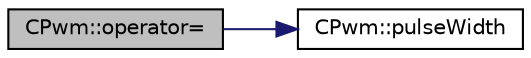 digraph "CPwm::operator="
{
  edge [fontname="Helvetica",fontsize="10",labelfontname="Helvetica",labelfontsize="10"];
  node [fontname="Helvetica",fontsize="10",shape=record];
  rankdir="LR";
  Node1 [label="CPwm::operator=",height=0.2,width=0.4,color="black", fillcolor="grey75", style="filled" fontcolor="black"];
  Node1 -> Node2 [color="midnightblue",fontsize="10",style="solid",fontname="Helvetica"];
  Node2 [label="CPwm::pulseWidth",height=0.2,width=0.4,color="black", fillcolor="white", style="filled",URL="$d1/d9f/class_c_pwm.html#ae6ea4c5209e4f1360861371c7bf744e7"];
}

